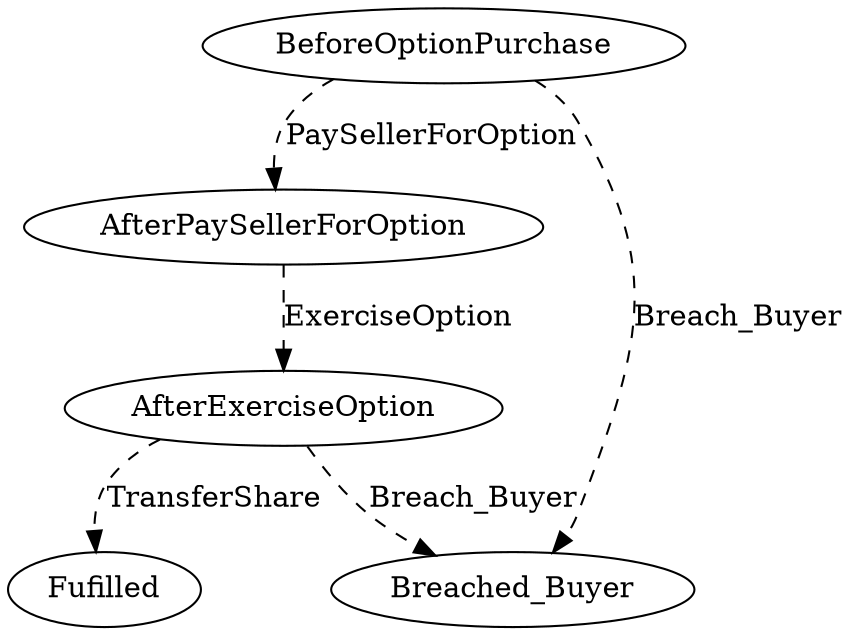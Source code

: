 // THIS IS A GENERATED FILE. DO NOT EDIT.

digraph Farmer_American_call_option_from_A_Formal_Language_for_Writing_Contracts_2016 {    
    Fulfilled[label=Fufilled];
    BeforeOptionPurchase[label=BeforeOptionPurchase]
        
    
         
    
    
    
    
    BeforeOptionPurchase -> AfterPaySellerForOption [style=dashed,label=PaySellerForOption];
	BeforeOptionPurchase -> Breached_Buyer [style=dashed,label=Breach_Buyer];
	AfterPaySellerForOption -> AfterExerciseOption [style=dashed,label=ExerciseOption];
	AfterExerciseOption -> Fulfilled [style=dashed,label=TransferShare];
	AfterExerciseOption -> Breached_Buyer [style=dashed,label=Breach_Buyer];
	     
    
       
}